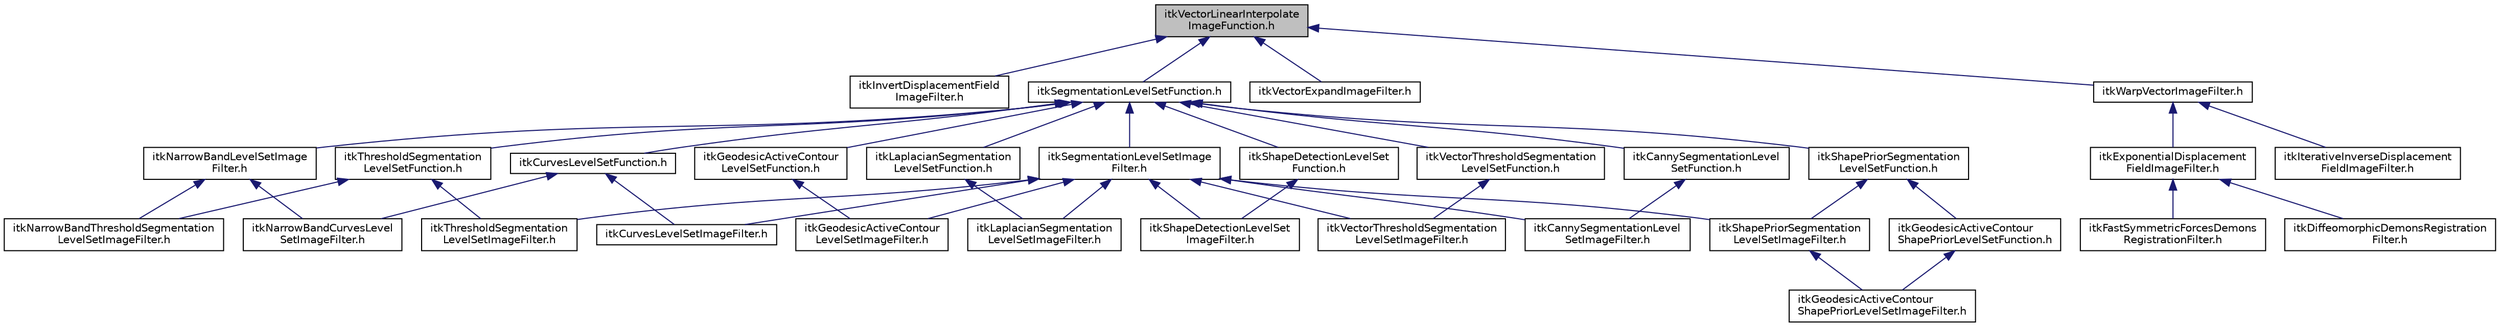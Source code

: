 digraph "itkVectorLinearInterpolateImageFunction.h"
{
 // LATEX_PDF_SIZE
  edge [fontname="Helvetica",fontsize="10",labelfontname="Helvetica",labelfontsize="10"];
  node [fontname="Helvetica",fontsize="10",shape=record];
  Node1 [label="itkVectorLinearInterpolate\lImageFunction.h",height=0.2,width=0.4,color="black", fillcolor="grey75", style="filled", fontcolor="black",tooltip=" "];
  Node1 -> Node2 [dir="back",color="midnightblue",fontsize="10",style="solid",fontname="Helvetica"];
  Node2 [label="itkInvertDisplacementField\lImageFilter.h",height=0.2,width=0.4,color="black", fillcolor="white", style="filled",URL="$itkInvertDisplacementFieldImageFilter_8h.html",tooltip=" "];
  Node1 -> Node3 [dir="back",color="midnightblue",fontsize="10",style="solid",fontname="Helvetica"];
  Node3 [label="itkSegmentationLevelSetFunction.h",height=0.2,width=0.4,color="black", fillcolor="white", style="filled",URL="$itkSegmentationLevelSetFunction_8h.html",tooltip=" "];
  Node3 -> Node4 [dir="back",color="midnightblue",fontsize="10",style="solid",fontname="Helvetica"];
  Node4 [label="itkCannySegmentationLevel\lSetFunction.h",height=0.2,width=0.4,color="black", fillcolor="white", style="filled",URL="$itkCannySegmentationLevelSetFunction_8h.html",tooltip=" "];
  Node4 -> Node5 [dir="back",color="midnightblue",fontsize="10",style="solid",fontname="Helvetica"];
  Node5 [label="itkCannySegmentationLevel\lSetImageFilter.h",height=0.2,width=0.4,color="black", fillcolor="white", style="filled",URL="$itkCannySegmentationLevelSetImageFilter_8h.html",tooltip=" "];
  Node3 -> Node6 [dir="back",color="midnightblue",fontsize="10",style="solid",fontname="Helvetica"];
  Node6 [label="itkCurvesLevelSetFunction.h",height=0.2,width=0.4,color="black", fillcolor="white", style="filled",URL="$itkCurvesLevelSetFunction_8h.html",tooltip=" "];
  Node6 -> Node7 [dir="back",color="midnightblue",fontsize="10",style="solid",fontname="Helvetica"];
  Node7 [label="itkCurvesLevelSetImageFilter.h",height=0.2,width=0.4,color="black", fillcolor="white", style="filled",URL="$itkCurvesLevelSetImageFilter_8h.html",tooltip=" "];
  Node6 -> Node8 [dir="back",color="midnightblue",fontsize="10",style="solid",fontname="Helvetica"];
  Node8 [label="itkNarrowBandCurvesLevel\lSetImageFilter.h",height=0.2,width=0.4,color="black", fillcolor="white", style="filled",URL="$itkNarrowBandCurvesLevelSetImageFilter_8h.html",tooltip=" "];
  Node3 -> Node9 [dir="back",color="midnightblue",fontsize="10",style="solid",fontname="Helvetica"];
  Node9 [label="itkGeodesicActiveContour\lLevelSetFunction.h",height=0.2,width=0.4,color="black", fillcolor="white", style="filled",URL="$itkGeodesicActiveContourLevelSetFunction_8h.html",tooltip=" "];
  Node9 -> Node10 [dir="back",color="midnightblue",fontsize="10",style="solid",fontname="Helvetica"];
  Node10 [label="itkGeodesicActiveContour\lLevelSetImageFilter.h",height=0.2,width=0.4,color="black", fillcolor="white", style="filled",URL="$itkGeodesicActiveContourLevelSetImageFilter_8h.html",tooltip=" "];
  Node3 -> Node11 [dir="back",color="midnightblue",fontsize="10",style="solid",fontname="Helvetica"];
  Node11 [label="itkLaplacianSegmentation\lLevelSetFunction.h",height=0.2,width=0.4,color="black", fillcolor="white", style="filled",URL="$itkLaplacianSegmentationLevelSetFunction_8h.html",tooltip=" "];
  Node11 -> Node12 [dir="back",color="midnightblue",fontsize="10",style="solid",fontname="Helvetica"];
  Node12 [label="itkLaplacianSegmentation\lLevelSetImageFilter.h",height=0.2,width=0.4,color="black", fillcolor="white", style="filled",URL="$itkLaplacianSegmentationLevelSetImageFilter_8h.html",tooltip=" "];
  Node3 -> Node13 [dir="back",color="midnightblue",fontsize="10",style="solid",fontname="Helvetica"];
  Node13 [label="itkNarrowBandLevelSetImage\lFilter.h",height=0.2,width=0.4,color="black", fillcolor="white", style="filled",URL="$itkNarrowBandLevelSetImageFilter_8h.html",tooltip=" "];
  Node13 -> Node8 [dir="back",color="midnightblue",fontsize="10",style="solid",fontname="Helvetica"];
  Node13 -> Node14 [dir="back",color="midnightblue",fontsize="10",style="solid",fontname="Helvetica"];
  Node14 [label="itkNarrowBandThresholdSegmentation\lLevelSetImageFilter.h",height=0.2,width=0.4,color="black", fillcolor="white", style="filled",URL="$itkNarrowBandThresholdSegmentationLevelSetImageFilter_8h.html",tooltip=" "];
  Node3 -> Node15 [dir="back",color="midnightblue",fontsize="10",style="solid",fontname="Helvetica"];
  Node15 [label="itkSegmentationLevelSetImage\lFilter.h",height=0.2,width=0.4,color="black", fillcolor="white", style="filled",URL="$itkSegmentationLevelSetImageFilter_8h.html",tooltip=" "];
  Node15 -> Node5 [dir="back",color="midnightblue",fontsize="10",style="solid",fontname="Helvetica"];
  Node15 -> Node7 [dir="back",color="midnightblue",fontsize="10",style="solid",fontname="Helvetica"];
  Node15 -> Node10 [dir="back",color="midnightblue",fontsize="10",style="solid",fontname="Helvetica"];
  Node15 -> Node12 [dir="back",color="midnightblue",fontsize="10",style="solid",fontname="Helvetica"];
  Node15 -> Node16 [dir="back",color="midnightblue",fontsize="10",style="solid",fontname="Helvetica"];
  Node16 [label="itkShapeDetectionLevelSet\lImageFilter.h",height=0.2,width=0.4,color="black", fillcolor="white", style="filled",URL="$itkShapeDetectionLevelSetImageFilter_8h.html",tooltip=" "];
  Node15 -> Node17 [dir="back",color="midnightblue",fontsize="10",style="solid",fontname="Helvetica"];
  Node17 [label="itkShapePriorSegmentation\lLevelSetImageFilter.h",height=0.2,width=0.4,color="black", fillcolor="white", style="filled",URL="$itkShapePriorSegmentationLevelSetImageFilter_8h.html",tooltip=" "];
  Node17 -> Node18 [dir="back",color="midnightblue",fontsize="10",style="solid",fontname="Helvetica"];
  Node18 [label="itkGeodesicActiveContour\lShapePriorLevelSetImageFilter.h",height=0.2,width=0.4,color="black", fillcolor="white", style="filled",URL="$itkGeodesicActiveContourShapePriorLevelSetImageFilter_8h.html",tooltip=" "];
  Node15 -> Node19 [dir="back",color="midnightblue",fontsize="10",style="solid",fontname="Helvetica"];
  Node19 [label="itkThresholdSegmentation\lLevelSetImageFilter.h",height=0.2,width=0.4,color="black", fillcolor="white", style="filled",URL="$itkThresholdSegmentationLevelSetImageFilter_8h.html",tooltip=" "];
  Node15 -> Node20 [dir="back",color="midnightblue",fontsize="10",style="solid",fontname="Helvetica"];
  Node20 [label="itkVectorThresholdSegmentation\lLevelSetImageFilter.h",height=0.2,width=0.4,color="black", fillcolor="white", style="filled",URL="$itkVectorThresholdSegmentationLevelSetImageFilter_8h.html",tooltip=" "];
  Node3 -> Node21 [dir="back",color="midnightblue",fontsize="10",style="solid",fontname="Helvetica"];
  Node21 [label="itkShapeDetectionLevelSet\lFunction.h",height=0.2,width=0.4,color="black", fillcolor="white", style="filled",URL="$itkShapeDetectionLevelSetFunction_8h.html",tooltip=" "];
  Node21 -> Node16 [dir="back",color="midnightblue",fontsize="10",style="solid",fontname="Helvetica"];
  Node3 -> Node22 [dir="back",color="midnightblue",fontsize="10",style="solid",fontname="Helvetica"];
  Node22 [label="itkShapePriorSegmentation\lLevelSetFunction.h",height=0.2,width=0.4,color="black", fillcolor="white", style="filled",URL="$itkShapePriorSegmentationLevelSetFunction_8h.html",tooltip=" "];
  Node22 -> Node23 [dir="back",color="midnightblue",fontsize="10",style="solid",fontname="Helvetica"];
  Node23 [label="itkGeodesicActiveContour\lShapePriorLevelSetFunction.h",height=0.2,width=0.4,color="black", fillcolor="white", style="filled",URL="$itkGeodesicActiveContourShapePriorLevelSetFunction_8h.html",tooltip=" "];
  Node23 -> Node18 [dir="back",color="midnightblue",fontsize="10",style="solid",fontname="Helvetica"];
  Node22 -> Node17 [dir="back",color="midnightblue",fontsize="10",style="solid",fontname="Helvetica"];
  Node3 -> Node24 [dir="back",color="midnightblue",fontsize="10",style="solid",fontname="Helvetica"];
  Node24 [label="itkThresholdSegmentation\lLevelSetFunction.h",height=0.2,width=0.4,color="black", fillcolor="white", style="filled",URL="$itkThresholdSegmentationLevelSetFunction_8h.html",tooltip=" "];
  Node24 -> Node14 [dir="back",color="midnightblue",fontsize="10",style="solid",fontname="Helvetica"];
  Node24 -> Node19 [dir="back",color="midnightblue",fontsize="10",style="solid",fontname="Helvetica"];
  Node3 -> Node25 [dir="back",color="midnightblue",fontsize="10",style="solid",fontname="Helvetica"];
  Node25 [label="itkVectorThresholdSegmentation\lLevelSetFunction.h",height=0.2,width=0.4,color="black", fillcolor="white", style="filled",URL="$itkVectorThresholdSegmentationLevelSetFunction_8h.html",tooltip=" "];
  Node25 -> Node20 [dir="back",color="midnightblue",fontsize="10",style="solid",fontname="Helvetica"];
  Node1 -> Node26 [dir="back",color="midnightblue",fontsize="10",style="solid",fontname="Helvetica"];
  Node26 [label="itkVectorExpandImageFilter.h",height=0.2,width=0.4,color="black", fillcolor="white", style="filled",URL="$itkVectorExpandImageFilter_8h.html",tooltip=" "];
  Node1 -> Node27 [dir="back",color="midnightblue",fontsize="10",style="solid",fontname="Helvetica"];
  Node27 [label="itkWarpVectorImageFilter.h",height=0.2,width=0.4,color="black", fillcolor="white", style="filled",URL="$itkWarpVectorImageFilter_8h.html",tooltip=" "];
  Node27 -> Node28 [dir="back",color="midnightblue",fontsize="10",style="solid",fontname="Helvetica"];
  Node28 [label="itkExponentialDisplacement\lFieldImageFilter.h",height=0.2,width=0.4,color="black", fillcolor="white", style="filled",URL="$itkExponentialDisplacementFieldImageFilter_8h.html",tooltip=" "];
  Node28 -> Node29 [dir="back",color="midnightblue",fontsize="10",style="solid",fontname="Helvetica"];
  Node29 [label="itkDiffeomorphicDemonsRegistration\lFilter.h",height=0.2,width=0.4,color="black", fillcolor="white", style="filled",URL="$itkDiffeomorphicDemonsRegistrationFilter_8h.html",tooltip=" "];
  Node28 -> Node30 [dir="back",color="midnightblue",fontsize="10",style="solid",fontname="Helvetica"];
  Node30 [label="itkFastSymmetricForcesDemons\lRegistrationFilter.h",height=0.2,width=0.4,color="black", fillcolor="white", style="filled",URL="$itkFastSymmetricForcesDemonsRegistrationFilter_8h.html",tooltip=" "];
  Node27 -> Node31 [dir="back",color="midnightblue",fontsize="10",style="solid",fontname="Helvetica"];
  Node31 [label="itkIterativeInverseDisplacement\lFieldImageFilter.h",height=0.2,width=0.4,color="black", fillcolor="white", style="filled",URL="$itkIterativeInverseDisplacementFieldImageFilter_8h.html",tooltip=" "];
}

